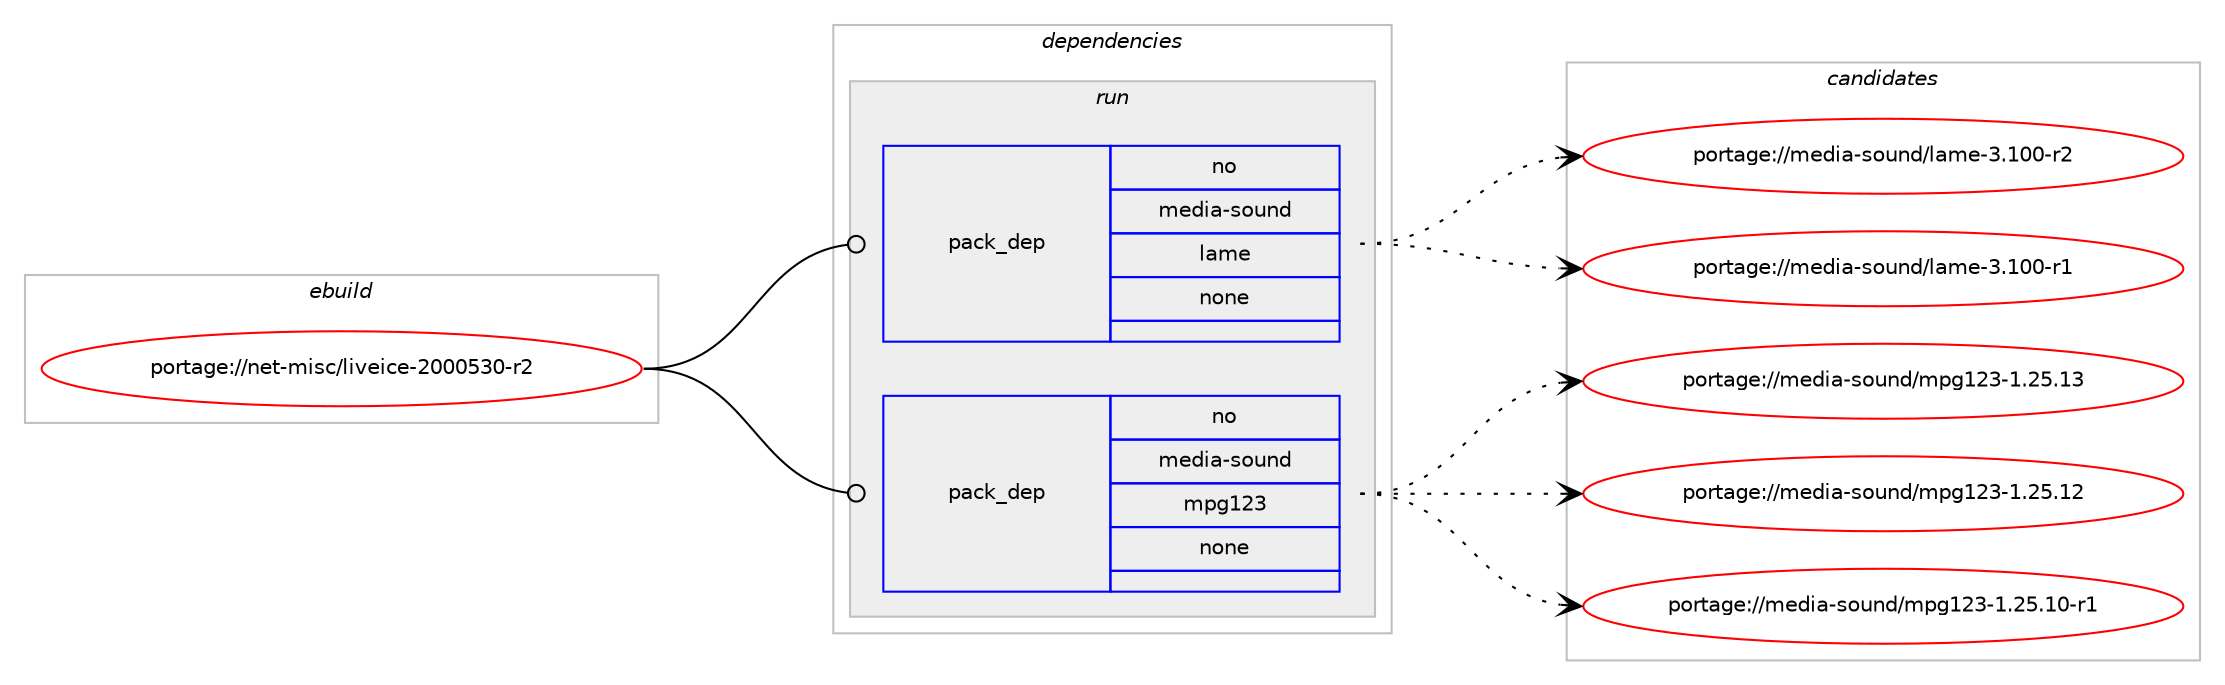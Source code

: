digraph prolog {

# *************
# Graph options
# *************

newrank=true;
concentrate=true;
compound=true;
graph [rankdir=LR,fontname=Helvetica,fontsize=10,ranksep=1.5];#, ranksep=2.5, nodesep=0.2];
edge  [arrowhead=vee];
node  [fontname=Helvetica,fontsize=10];

# **********
# The ebuild
# **********

subgraph cluster_leftcol {
color=gray;
rank=same;
label=<<i>ebuild</i>>;
id [label="portage://net-misc/liveice-2000530-r2", color=red, width=4, href="../net-misc/liveice-2000530-r2.svg"];
}

# ****************
# The dependencies
# ****************

subgraph cluster_midcol {
color=gray;
label=<<i>dependencies</i>>;
subgraph cluster_compile {
fillcolor="#eeeeee";
style=filled;
label=<<i>compile</i>>;
}
subgraph cluster_compileandrun {
fillcolor="#eeeeee";
style=filled;
label=<<i>compile and run</i>>;
}
subgraph cluster_run {
fillcolor="#eeeeee";
style=filled;
label=<<i>run</i>>;
subgraph pack57468 {
dependency73782 [label=<<TABLE BORDER="0" CELLBORDER="1" CELLSPACING="0" CELLPADDING="4" WIDTH="220"><TR><TD ROWSPAN="6" CELLPADDING="30">pack_dep</TD></TR><TR><TD WIDTH="110">no</TD></TR><TR><TD>media-sound</TD></TR><TR><TD>lame</TD></TR><TR><TD>none</TD></TR><TR><TD></TD></TR></TABLE>>, shape=none, color=blue];
}
id:e -> dependency73782:w [weight=20,style="solid",arrowhead="odot"];
subgraph pack57469 {
dependency73783 [label=<<TABLE BORDER="0" CELLBORDER="1" CELLSPACING="0" CELLPADDING="4" WIDTH="220"><TR><TD ROWSPAN="6" CELLPADDING="30">pack_dep</TD></TR><TR><TD WIDTH="110">no</TD></TR><TR><TD>media-sound</TD></TR><TR><TD>mpg123</TD></TR><TR><TD>none</TD></TR><TR><TD></TD></TR></TABLE>>, shape=none, color=blue];
}
id:e -> dependency73783:w [weight=20,style="solid",arrowhead="odot"];
}
}

# **************
# The candidates
# **************

subgraph cluster_choices {
rank=same;
color=gray;
label=<<i>candidates</i>>;

subgraph choice57468 {
color=black;
nodesep=1;
choice109101100105974511511111711010047108971091014551464948484511450 [label="portage://media-sound/lame-3.100-r2", color=red, width=4,href="../media-sound/lame-3.100-r2.svg"];
choice109101100105974511511111711010047108971091014551464948484511449 [label="portage://media-sound/lame-3.100-r1", color=red, width=4,href="../media-sound/lame-3.100-r1.svg"];
dependency73782:e -> choice109101100105974511511111711010047108971091014551464948484511450:w [style=dotted,weight="100"];
dependency73782:e -> choice109101100105974511511111711010047108971091014551464948484511449:w [style=dotted,weight="100"];
}
subgraph choice57469 {
color=black;
nodesep=1;
choice1091011001059745115111117110100471091121034950514549465053464951 [label="portage://media-sound/mpg123-1.25.13", color=red, width=4,href="../media-sound/mpg123-1.25.13.svg"];
choice1091011001059745115111117110100471091121034950514549465053464950 [label="portage://media-sound/mpg123-1.25.12", color=red, width=4,href="../media-sound/mpg123-1.25.12.svg"];
choice10910110010597451151111171101004710911210349505145494650534649484511449 [label="portage://media-sound/mpg123-1.25.10-r1", color=red, width=4,href="../media-sound/mpg123-1.25.10-r1.svg"];
dependency73783:e -> choice1091011001059745115111117110100471091121034950514549465053464951:w [style=dotted,weight="100"];
dependency73783:e -> choice1091011001059745115111117110100471091121034950514549465053464950:w [style=dotted,weight="100"];
dependency73783:e -> choice10910110010597451151111171101004710911210349505145494650534649484511449:w [style=dotted,weight="100"];
}
}

}
